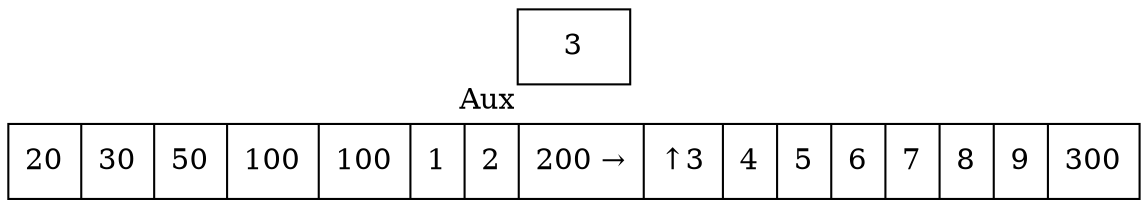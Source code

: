 digraph G{ node [shape = record ];
 rankdir=LR;X[label="{ 20|30|50|100|100|1|2|200|3|4|5|6|7|8|9|300}"]X[label="{ 20|30|50|100|100|1|2|200 → | ↑ 3|4|5|6|7|8|9|300}"]
2[label="{3}"xlabel="Aux"]
}
